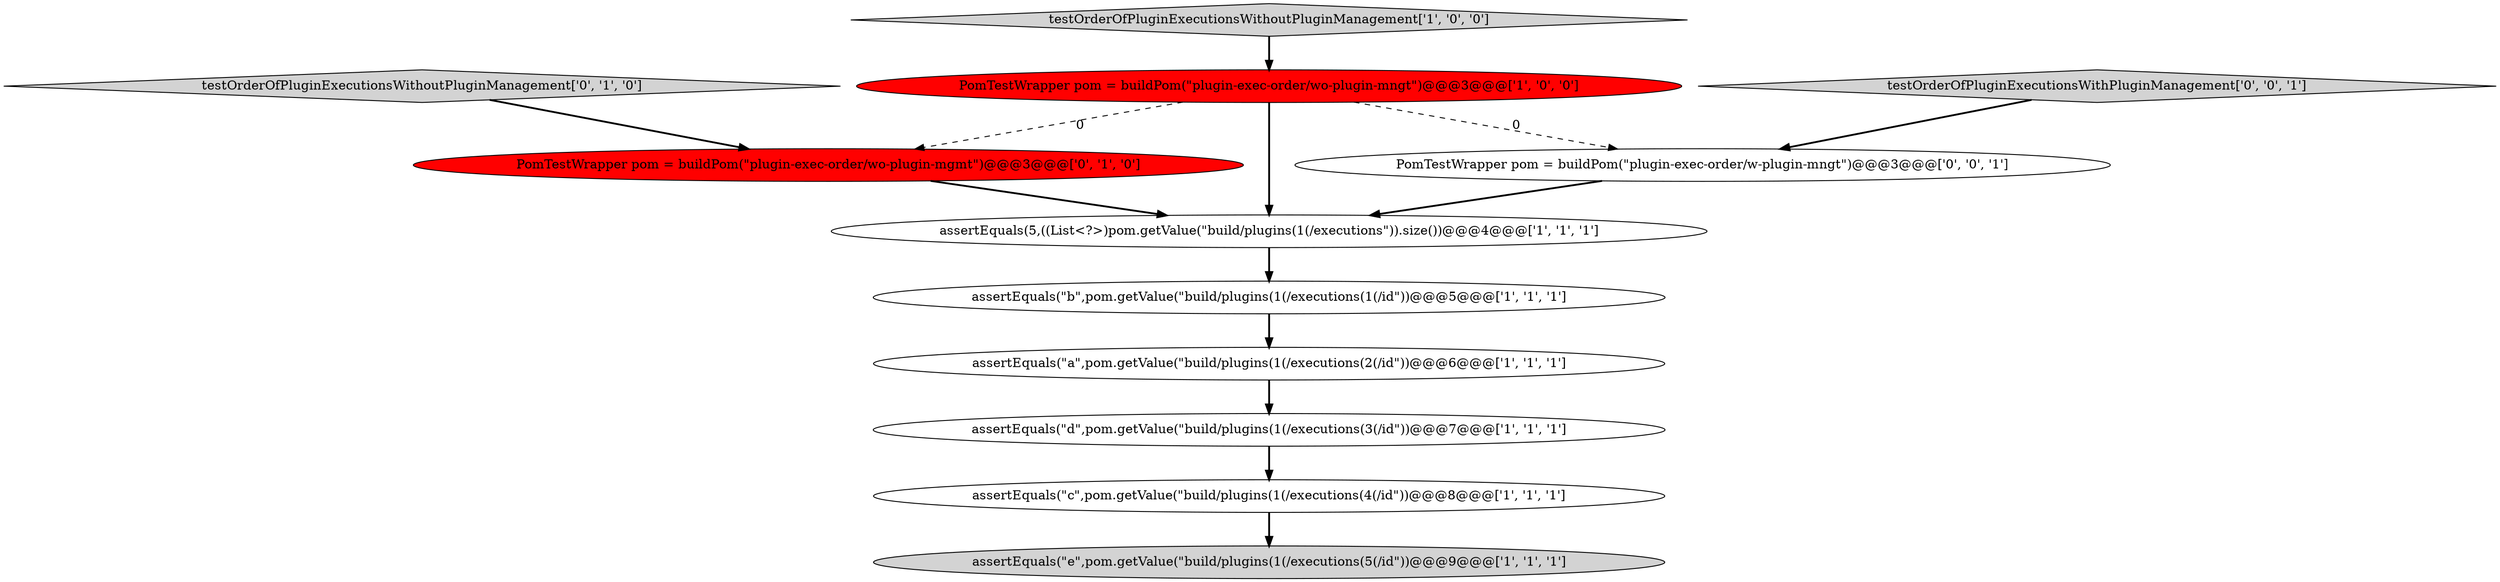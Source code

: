 digraph {
9 [style = filled, label = "testOrderOfPluginExecutionsWithoutPluginManagement['0', '1', '0']", fillcolor = lightgray, shape = diamond image = "AAA0AAABBB2BBB"];
1 [style = filled, label = "assertEquals(\"e\",pom.getValue(\"build/plugins(1(/executions(5(/id\"))@@@9@@@['1', '1', '1']", fillcolor = lightgray, shape = ellipse image = "AAA0AAABBB1BBB"];
7 [style = filled, label = "testOrderOfPluginExecutionsWithoutPluginManagement['1', '0', '0']", fillcolor = lightgray, shape = diamond image = "AAA0AAABBB1BBB"];
10 [style = filled, label = "PomTestWrapper pom = buildPom(\"plugin-exec-order/w-plugin-mngt\")@@@3@@@['0', '0', '1']", fillcolor = white, shape = ellipse image = "AAA0AAABBB3BBB"];
4 [style = filled, label = "assertEquals(\"d\",pom.getValue(\"build/plugins(1(/executions(3(/id\"))@@@7@@@['1', '1', '1']", fillcolor = white, shape = ellipse image = "AAA0AAABBB1BBB"];
2 [style = filled, label = "PomTestWrapper pom = buildPom(\"plugin-exec-order/wo-plugin-mngt\")@@@3@@@['1', '0', '0']", fillcolor = red, shape = ellipse image = "AAA1AAABBB1BBB"];
6 [style = filled, label = "assertEquals(\"c\",pom.getValue(\"build/plugins(1(/executions(4(/id\"))@@@8@@@['1', '1', '1']", fillcolor = white, shape = ellipse image = "AAA0AAABBB1BBB"];
8 [style = filled, label = "PomTestWrapper pom = buildPom(\"plugin-exec-order/wo-plugin-mgmt\")@@@3@@@['0', '1', '0']", fillcolor = red, shape = ellipse image = "AAA1AAABBB2BBB"];
5 [style = filled, label = "assertEquals(\"b\",pom.getValue(\"build/plugins(1(/executions(1(/id\"))@@@5@@@['1', '1', '1']", fillcolor = white, shape = ellipse image = "AAA0AAABBB1BBB"];
3 [style = filled, label = "assertEquals(\"a\",pom.getValue(\"build/plugins(1(/executions(2(/id\"))@@@6@@@['1', '1', '1']", fillcolor = white, shape = ellipse image = "AAA0AAABBB1BBB"];
0 [style = filled, label = "assertEquals(5,((List<?>)pom.getValue(\"build/plugins(1(/executions\")).size())@@@4@@@['1', '1', '1']", fillcolor = white, shape = ellipse image = "AAA0AAABBB1BBB"];
11 [style = filled, label = "testOrderOfPluginExecutionsWithPluginManagement['0', '0', '1']", fillcolor = lightgray, shape = diamond image = "AAA0AAABBB3BBB"];
8->0 [style = bold, label=""];
5->3 [style = bold, label=""];
6->1 [style = bold, label=""];
2->0 [style = bold, label=""];
9->8 [style = bold, label=""];
4->6 [style = bold, label=""];
3->4 [style = bold, label=""];
7->2 [style = bold, label=""];
11->10 [style = bold, label=""];
2->8 [style = dashed, label="0"];
10->0 [style = bold, label=""];
2->10 [style = dashed, label="0"];
0->5 [style = bold, label=""];
}
